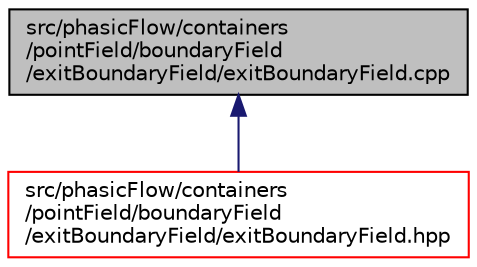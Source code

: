 digraph "src/phasicFlow/containers/pointField/boundaryField/exitBoundaryField/exitBoundaryField.cpp"
{
 // LATEX_PDF_SIZE
  edge [fontname="Helvetica",fontsize="10",labelfontname="Helvetica",labelfontsize="10"];
  node [fontname="Helvetica",fontsize="10",shape=record];
  Node1 [label="src/phasicFlow/containers\l/pointField/boundaryField\l/exitBoundaryField/exitBoundaryField.cpp",height=0.2,width=0.4,color="black", fillcolor="grey75", style="filled", fontcolor="black",tooltip=" "];
  Node1 -> Node2 [dir="back",color="midnightblue",fontsize="10",style="solid",fontname="Helvetica"];
  Node2 [label="src/phasicFlow/containers\l/pointField/boundaryField\l/exitBoundaryField/exitBoundaryField.hpp",height=0.2,width=0.4,color="red", fillcolor="white", style="filled",URL="$exitBoundaryField_8hpp.html",tooltip=" "];
}
